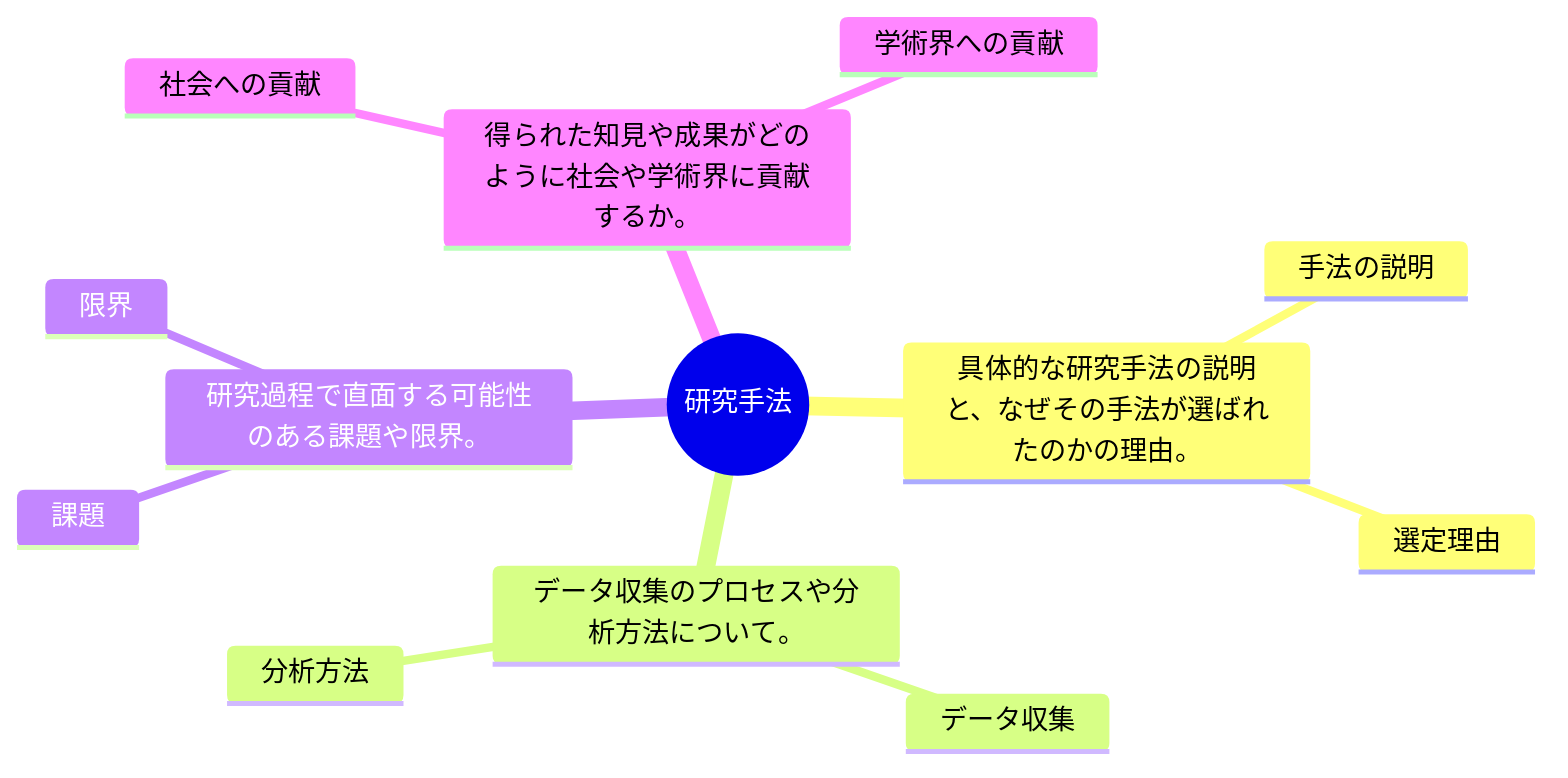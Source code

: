 mindmap
  root((研究手法))
    具体的な研究手法の説明と、なぜその手法が選ばれたのかの理由。
      手法の説明
      選定理由
    データ収集のプロセスや分析方法について。
      データ収集
      分析方法
    研究過程で直面する可能性のある課題や限界。
      課題
      限界
    得られた知見や成果がどのように社会や学術界に貢献するか。
      社会への貢献
      学術界への貢献